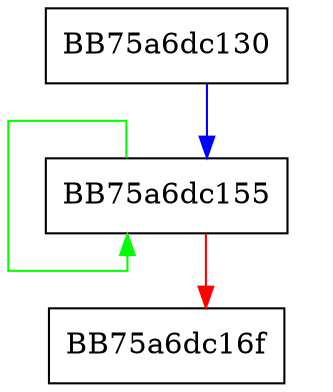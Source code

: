 digraph SSE_pmullw {
  node [shape="box"];
  graph [splines=ortho];
  BB75a6dc130 -> BB75a6dc155 [color="blue"];
  BB75a6dc155 -> BB75a6dc155 [color="green"];
  BB75a6dc155 -> BB75a6dc16f [color="red"];
}